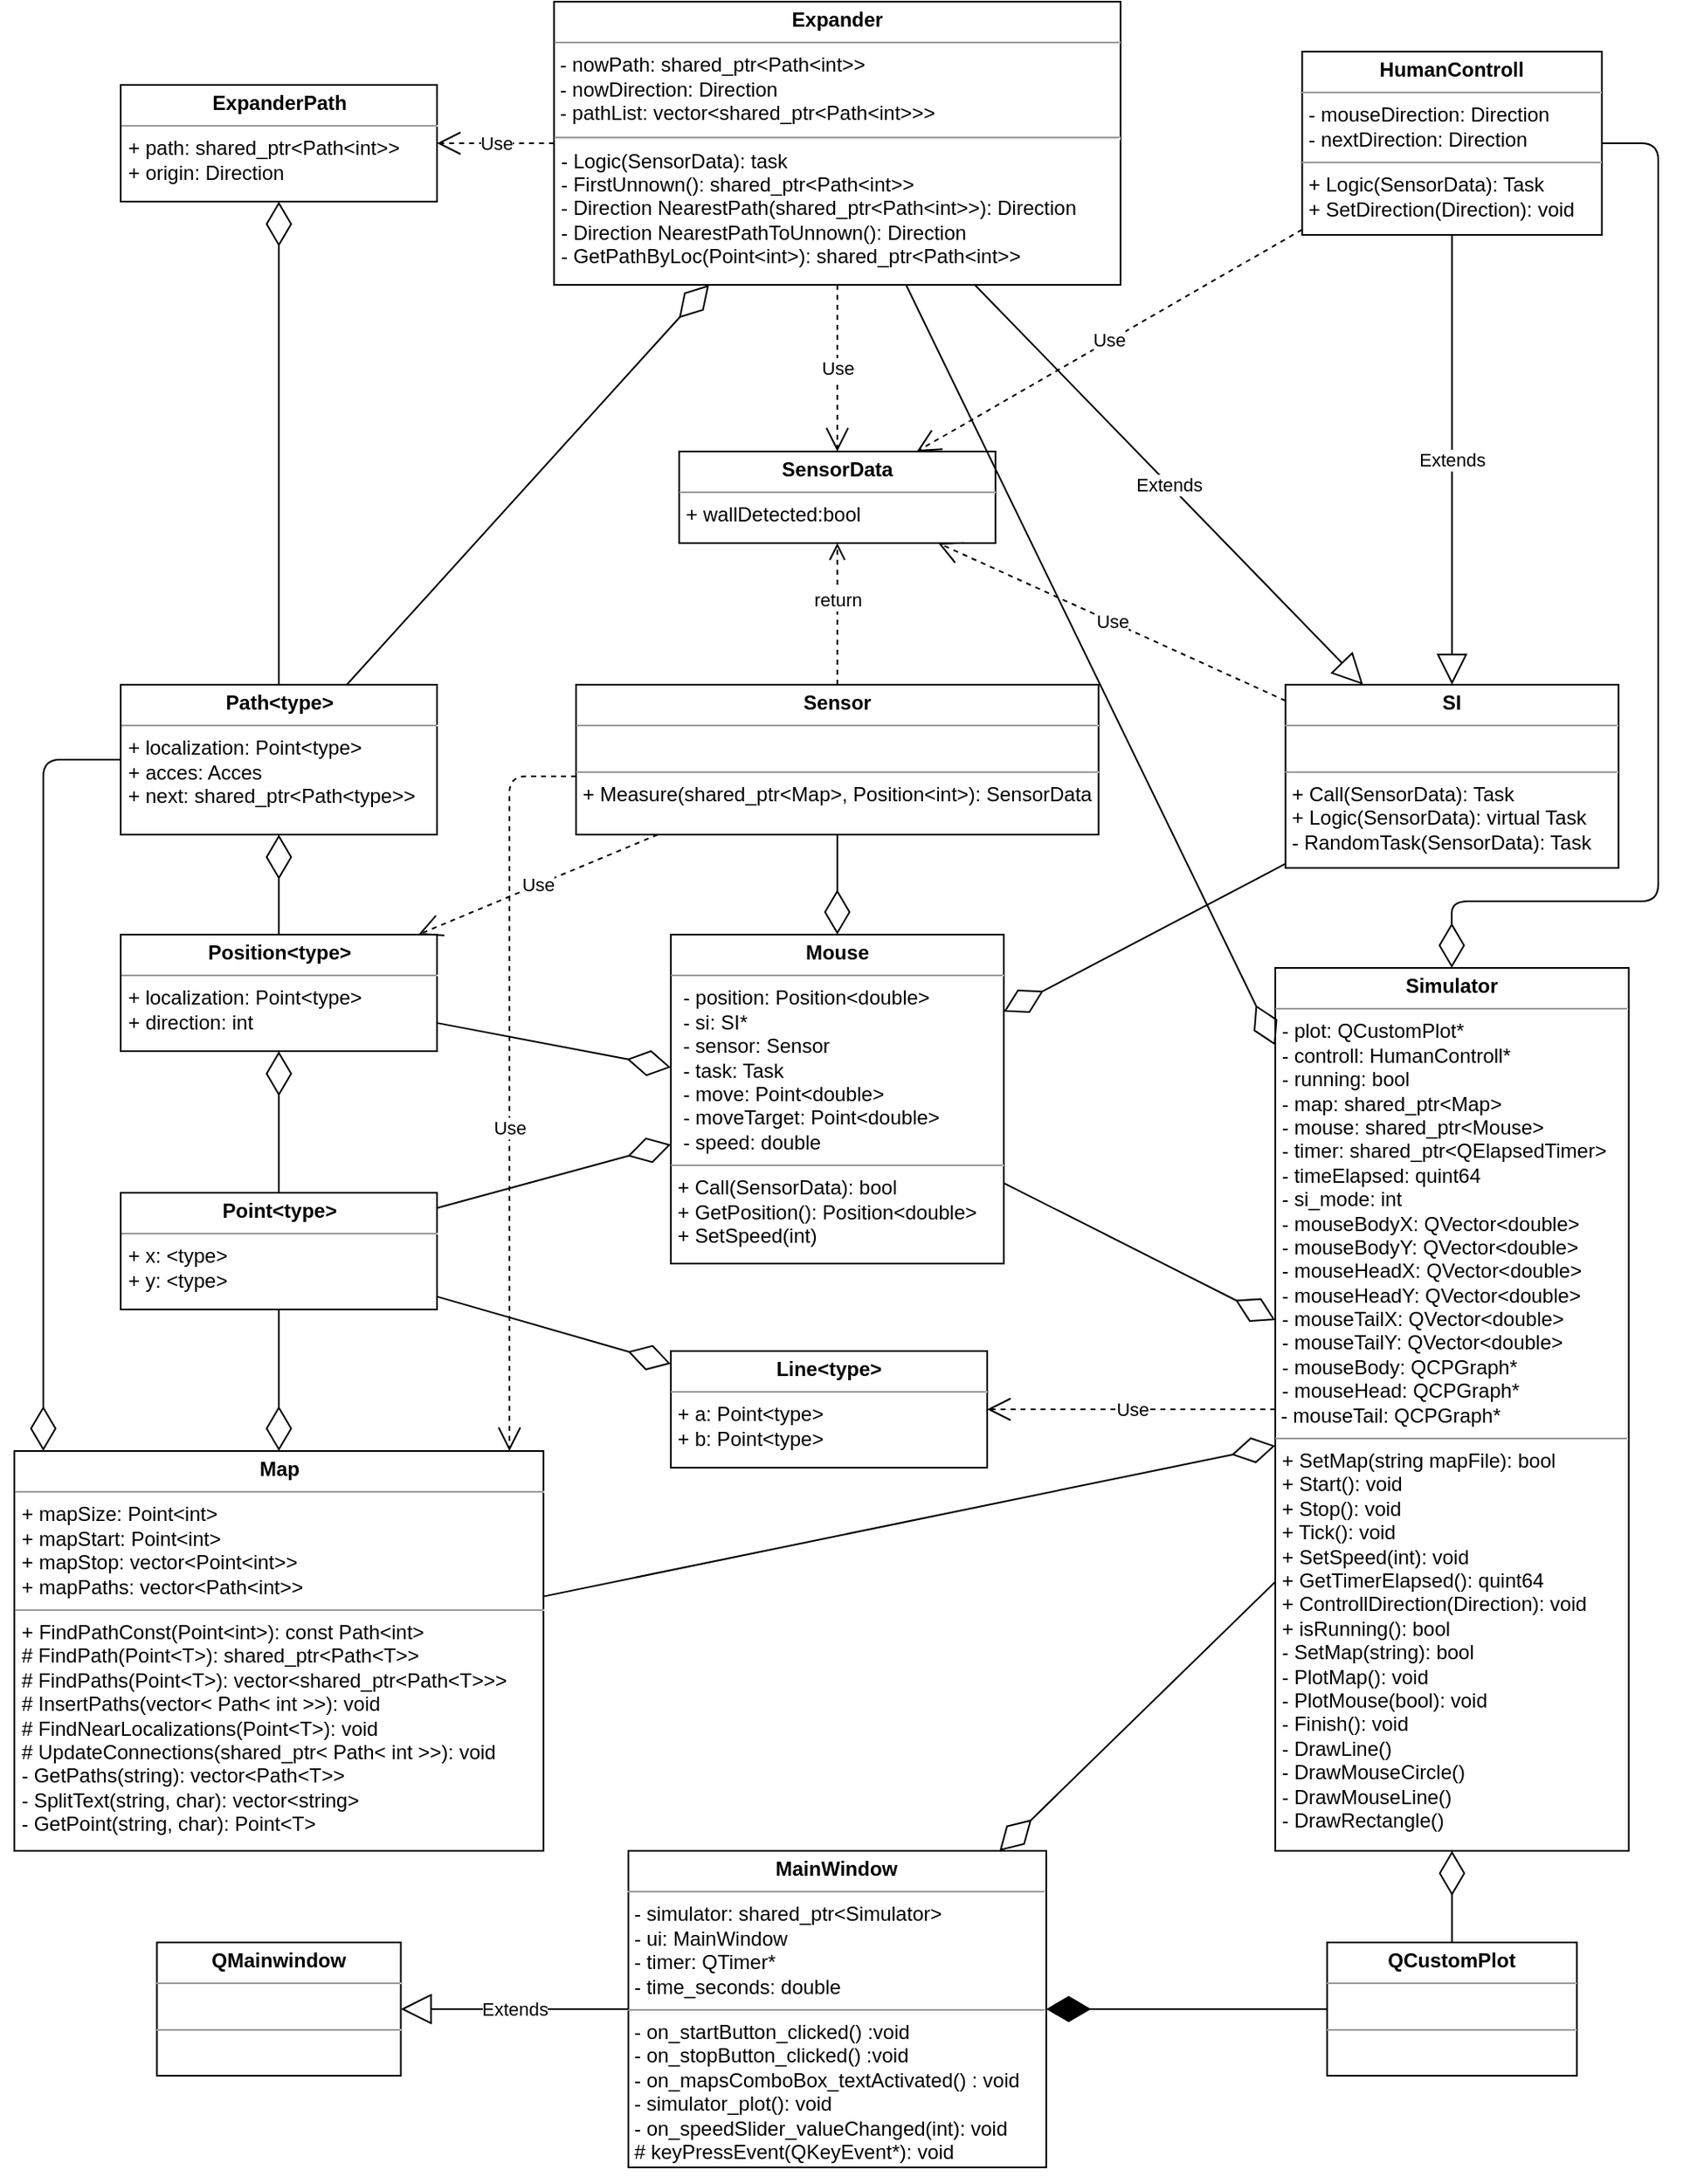 <mxfile version="14.5.10" type="device"><diagram id="RnYnVdCpXr30EFRk_aCp" name="Page"><mxGraphModel dx="1504" dy="1747" grid="1" gridSize="10" guides="1" tooltips="1" connect="1" arrows="1" fold="1" page="1" pageScale="1" pageWidth="827" pageHeight="1169" math="0" shadow="0"><root><mxCell id="pnKxTynUlMj8w3f2BHyn-0"/><mxCell id="pnKxTynUlMj8w3f2BHyn-1" parent="pnKxTynUlMj8w3f2BHyn-0"/><mxCell id="-wwvwjYcNf-pyGLyeCn8-0" value="&lt;p style=&quot;margin: 0px ; margin-top: 4px ; text-align: center&quot;&gt;&lt;b&gt;Map&lt;/b&gt;&lt;/p&gt;&lt;hr size=&quot;1&quot;&gt;&lt;p style=&quot;margin: 0px ; margin-left: 4px&quot;&gt;+ mapSize: Point&amp;lt;int&amp;gt;&lt;br&gt;+ mapStart: Point&amp;lt;int&amp;gt;&lt;/p&gt;&lt;p style=&quot;margin: 0px ; margin-left: 4px&quot;&gt;+ mapStop: vector&amp;lt;Point&amp;lt;int&amp;gt;&amp;gt;&lt;/p&gt;&lt;p style=&quot;margin: 0px ; margin-left: 4px&quot;&gt;+ mapPaths: vector&amp;lt;Path&amp;lt;int&amp;gt;&amp;gt;&lt;/p&gt;&lt;hr size=&quot;1&quot;&gt;&lt;p style=&quot;margin: 0px ; margin-left: 4px&quot;&gt;+ FindPathConst(Point&amp;lt;int&amp;gt;): const Path&amp;lt;int&amp;gt;&lt;br&gt;# FindPath(Point&amp;lt;T&amp;gt;): shared_ptr&amp;lt;Path&amp;lt;T&amp;gt;&amp;gt;&lt;/p&gt;&lt;p style=&quot;margin: 0px ; margin-left: 4px&quot;&gt;# FindPaths(Point&amp;lt;T&amp;gt;): vector&amp;lt;&lt;span&gt;shared_ptr&amp;lt;Path&amp;lt;T&amp;gt;&amp;gt;&amp;gt;&lt;/span&gt;&lt;/p&gt;&lt;p style=&quot;margin: 0px ; margin-left: 4px&quot;&gt;# InsertPaths(vector&amp;lt; Path&amp;lt; int &amp;gt;&amp;gt;): void&lt;/p&gt;&lt;p style=&quot;margin: 0px ; margin-left: 4px&quot;&gt;# FindNearLocalizations(Point&amp;lt;T&amp;gt;): void&lt;/p&gt;&lt;p style=&quot;margin: 0px ; margin-left: 4px&quot;&gt;# UpdateConnections(shared_ptr&amp;lt; Path&amp;lt; int &amp;gt;&amp;gt;): void&lt;/p&gt;&lt;p style=&quot;margin: 0px ; margin-left: 4px&quot;&gt;- GetPaths(string):&amp;nbsp;vector&amp;lt;Path&amp;lt;T&amp;gt;&amp;gt;&lt;/p&gt;&lt;p style=&quot;margin: 0px ; margin-left: 4px&quot;&gt;- SplitText(string, char): vector&amp;lt;string&amp;gt;&lt;/p&gt;&lt;p style=&quot;margin: 0px ; margin-left: 4px&quot;&gt;- GetPoint(string, char): Point&amp;lt;T&amp;gt;&lt;/p&gt;" style="verticalAlign=top;align=left;overflow=fill;fontSize=12;fontFamily=Helvetica;html=1;rounded=0;shadow=0;comic=0;labelBackgroundColor=none;strokeWidth=1" parent="pnKxTynUlMj8w3f2BHyn-1" vertex="1"><mxGeometry x="482.64" y="670" width="317.75" height="240" as="geometry"/></mxCell><mxCell id="g2T_jX2UAdRcUkIx6fuE-0" value="&lt;p style=&quot;margin: 0px ; margin-top: 4px ; text-align: center&quot;&gt;&lt;b&gt;Simulator&lt;/b&gt;&lt;/p&gt;&lt;hr size=&quot;1&quot;&gt;&lt;p style=&quot;margin: 0px ; margin-left: 4px&quot;&gt;- plot: QCustomPlot*&lt;/p&gt;&lt;p style=&quot;margin: 0px ; margin-left: 4px&quot;&gt;- controll: HumanControll*&lt;/p&gt;&lt;p style=&quot;margin: 0px ; margin-left: 4px&quot;&gt;- running: bool&lt;/p&gt;&lt;p style=&quot;margin: 0px ; margin-left: 4px&quot;&gt;&lt;span&gt;- map: shared_ptr&amp;lt;Map&amp;gt;&lt;/span&gt;&lt;br&gt;&lt;/p&gt;&lt;p style=&quot;margin: 0px ; margin-left: 4px&quot;&gt;- mouse: shared_ptr&amp;lt;Mouse&amp;gt;&lt;/p&gt;&lt;p style=&quot;margin: 0px ; margin-left: 4px&quot;&gt;- timer:&amp;nbsp;shared_ptr&amp;lt;QElapsedTimer&amp;gt;&lt;/p&gt;&lt;p style=&quot;margin: 0px ; margin-left: 4px&quot;&gt;- timeElapsed: quint64&lt;/p&gt;&lt;p style=&quot;margin: 0px ; margin-left: 4px&quot;&gt;&lt;span&gt;- si_mode: int&lt;/span&gt;&lt;br&gt;&lt;/p&gt;&lt;p style=&quot;margin: 0px ; margin-left: 4px&quot;&gt;- mouseBodyX:&amp;nbsp;QVector&amp;lt;double&amp;gt;&lt;/p&gt;&lt;p style=&quot;margin: 0px ; margin-left: 4px&quot;&gt;- mouseBodyY:&amp;nbsp;QVector&amp;lt;double&amp;gt;&lt;/p&gt;&lt;p style=&quot;margin: 0px ; margin-left: 4px&quot;&gt;- mouseHeadX:&amp;nbsp;QVector&amp;lt;double&amp;gt;&lt;/p&gt;&lt;p style=&quot;margin: 0px ; margin-left: 4px&quot;&gt;- mouseHeadY:&amp;nbsp;QVector&amp;lt;double&amp;gt;&lt;/p&gt;&lt;p style=&quot;margin: 0px ; margin-left: 4px&quot;&gt;- mouseTailX:&amp;nbsp;QVector&amp;lt;double&amp;gt;&lt;/p&gt;&lt;p style=&quot;margin: 0px ; margin-left: 4px&quot;&gt;- mouseTailY:&amp;nbsp;QVector&amp;lt;double&amp;gt;&lt;/p&gt;&lt;p style=&quot;margin: 0px ; margin-left: 4px&quot;&gt;- mouseBody: QCPGraph*&lt;/p&gt;&lt;p style=&quot;margin: 0px ; margin-left: 4px&quot;&gt;- mouseHead: QCPGraph*&lt;br&gt;&lt;/p&gt;&lt;div&gt;&amp;nbsp;- mouseTail: QCPGraph*&lt;/div&gt;&lt;hr size=&quot;1&quot;&gt;&lt;p style=&quot;margin: 0px ; margin-left: 4px&quot;&gt;+ SetMap(string mapFile): bool&lt;/p&gt;&lt;p style=&quot;margin: 0px ; margin-left: 4px&quot;&gt;+ Start(): void&lt;/p&gt;&lt;p style=&quot;margin: 0px ; margin-left: 4px&quot;&gt;&lt;span&gt;+ Stop(): void&lt;/span&gt;&lt;br&gt;&lt;/p&gt;&lt;p style=&quot;margin: 0px ; margin-left: 4px&quot;&gt;+ Tick(): void&lt;/p&gt;&lt;p style=&quot;margin: 0px ; margin-left: 4px&quot;&gt;+ SetSpeed(int): void&lt;/p&gt;&lt;p style=&quot;margin: 0px ; margin-left: 4px&quot;&gt;+ GetTimerElapsed(): quint64&lt;/p&gt;&lt;p style=&quot;margin: 0px ; margin-left: 4px&quot;&gt;+ ControllDirection(Direction): void&lt;/p&gt;&lt;p style=&quot;margin: 0px ; margin-left: 4px&quot;&gt;+ isRunning(): bool&lt;/p&gt;&lt;p style=&quot;margin: 0px ; margin-left: 4px&quot;&gt;- SetMap(string): bool&lt;/p&gt;&lt;p style=&quot;margin: 0px ; margin-left: 4px&quot;&gt;&lt;span&gt;- PlotMap(): void&lt;/span&gt;&lt;br&gt;&lt;/p&gt;&lt;p style=&quot;margin: 0px 0px 0px 4px&quot;&gt;- PlotMouse(bool): void&lt;/p&gt;&lt;p style=&quot;margin: 0px 0px 0px 4px&quot;&gt;- Finish(): void&lt;/p&gt;&lt;p style=&quot;margin: 0px 0px 0px 4px&quot;&gt;- DrawLine()&lt;/p&gt;&lt;p style=&quot;margin: 0px 0px 0px 4px&quot;&gt;- DrawMouseCircle()&lt;/p&gt;&lt;p style=&quot;margin: 0px 0px 0px 4px&quot;&gt;- DrawMouseLine()&lt;/p&gt;&lt;p style=&quot;margin: 0px 0px 0px 4px&quot;&gt;- DrawRectangle()&lt;/p&gt;" style="verticalAlign=top;align=left;overflow=fill;fontSize=12;fontFamily=Helvetica;html=1;rounded=0;shadow=0;comic=0;labelBackgroundColor=none;strokeWidth=1" parent="pnKxTynUlMj8w3f2BHyn-1" vertex="1"><mxGeometry x="1240" y="380" width="212.31" height="530" as="geometry"/></mxCell><mxCell id="qGQZrPL_voI-BnT-XN36-0" value="&lt;p style=&quot;margin: 0px ; margin-top: 4px ; text-align: center&quot;&gt;&lt;b&gt;MainWindow&lt;/b&gt;&lt;/p&gt;&lt;hr size=&quot;1&quot;&gt;&lt;p style=&quot;margin: 0px ; margin-left: 4px&quot;&gt;- simulator: shared_ptr&amp;lt;Simulator&amp;gt;&lt;br&gt;&lt;/p&gt;&lt;p style=&quot;margin: 0px ; margin-left: 4px&quot;&gt;- ui: MainWindow&lt;/p&gt;&lt;p style=&quot;margin: 0px ; margin-left: 4px&quot;&gt;- timer: QTimer*&lt;/p&gt;&lt;p style=&quot;margin: 0px ; margin-left: 4px&quot;&gt;- time_seconds: double&lt;/p&gt;&lt;hr size=&quot;1&quot;&gt;&lt;p style=&quot;margin: 0px ; margin-left: 4px&quot;&gt;&lt;span&gt;- on_startButton_clicked() :void&lt;/span&gt;&lt;br&gt;&lt;/p&gt;&lt;p style=&quot;margin: 0px 0px 0px 4px&quot;&gt;- on_stopButton_clicked() :void&lt;/p&gt;&lt;p style=&quot;margin: 0px 0px 0px 4px&quot;&gt;&lt;span&gt;-&amp;nbsp;on_mapsComboBox_textActivated() : void&lt;/span&gt;&lt;br&gt;&lt;/p&gt;&lt;p style=&quot;margin: 0px 0px 0px 4px&quot;&gt;&lt;span&gt;- simulator_plot(): void&lt;/span&gt;&lt;/p&gt;&lt;p style=&quot;margin: 0px 0px 0px 4px&quot;&gt;&lt;span&gt;- on_speedSlider_valueChanged(int): void&lt;/span&gt;&lt;/p&gt;&lt;p style=&quot;margin: 0px 0px 0px 4px&quot;&gt;&lt;span&gt;# keyPressEvent(QKeyEvent*): void&lt;/span&gt;&lt;/p&gt;&lt;p style=&quot;margin: 0px 0px 0px 4px&quot;&gt;&lt;span&gt;&lt;br&gt;&lt;/span&gt;&lt;/p&gt;" style="verticalAlign=top;align=left;overflow=fill;fontSize=12;fontFamily=Helvetica;html=1;rounded=0;shadow=0;comic=0;labelBackgroundColor=none;strokeWidth=1" parent="pnKxTynUlMj8w3f2BHyn-1" vertex="1"><mxGeometry x="851.42" y="910" width="251" height="190" as="geometry"/></mxCell><mxCell id="qGQZrPL_voI-BnT-XN36-1" value="&lt;p style=&quot;margin: 0px ; margin-top: 4px ; text-align: center&quot;&gt;&lt;b&gt;QMainwindow&lt;/b&gt;&lt;/p&gt;&lt;hr size=&quot;1&quot;&gt;&lt;p style=&quot;margin: 0px ; margin-left: 4px&quot;&gt;&lt;br&gt;&lt;/p&gt;&lt;hr size=&quot;1&quot;&gt;&lt;p style=&quot;margin: 0px ; margin-left: 4px&quot;&gt;&lt;br&gt;&lt;/p&gt;" style="verticalAlign=top;align=left;overflow=fill;fontSize=12;fontFamily=Helvetica;html=1;rounded=0;shadow=0;comic=0;labelBackgroundColor=none;strokeWidth=1" parent="pnKxTynUlMj8w3f2BHyn-1" vertex="1"><mxGeometry x="568.25" y="964.997" width="146.5" height="80" as="geometry"/></mxCell><mxCell id="qGQZrPL_voI-BnT-XN36-5" value="&lt;p style=&quot;margin: 0px ; margin-top: 4px ; text-align: center&quot;&gt;&lt;b&gt;Mouse&lt;/b&gt;&lt;/p&gt;&lt;hr size=&quot;1&quot;&gt;&lt;p style=&quot;margin: 0px ; margin-left: 4px&quot;&gt;&amp;nbsp;- position: Position&amp;lt;double&amp;gt;&lt;/p&gt;&lt;p style=&quot;margin: 0px ; margin-left: 4px&quot;&gt;&lt;span&gt;&amp;nbsp;- si: SI*&lt;/span&gt;&lt;br&gt;&lt;/p&gt;&lt;p style=&quot;margin: 0px ; margin-left: 4px&quot;&gt;&lt;span&gt;&amp;nbsp;- sensor: Sensor&lt;/span&gt;&lt;/p&gt;&lt;p style=&quot;margin: 0px ; margin-left: 4px&quot;&gt;&lt;span&gt;&amp;nbsp;- task: Task&lt;/span&gt;&lt;/p&gt;&lt;p style=&quot;margin: 0px ; margin-left: 4px&quot;&gt;&lt;span&gt;&amp;nbsp;- move: Point&amp;lt;double&amp;gt;&lt;/span&gt;&lt;/p&gt;&lt;p style=&quot;margin: 0px ; margin-left: 4px&quot;&gt;&lt;span&gt;&amp;nbsp;- moveTarget: Point&amp;lt;double&amp;gt;&lt;/span&gt;&lt;/p&gt;&lt;p style=&quot;margin: 0px ; margin-left: 4px&quot;&gt;&lt;span&gt;&amp;nbsp;- speed: double&lt;/span&gt;&lt;/p&gt;&lt;hr size=&quot;1&quot;&gt;&lt;p style=&quot;margin: 0px ; margin-left: 4px&quot;&gt;+ Call(SensorData): bool&lt;/p&gt;&lt;p style=&quot;margin: 0px ; margin-left: 4px&quot;&gt;+ GetPosition(): Position&amp;lt;double&amp;gt;&lt;/p&gt;&lt;p style=&quot;margin: 0px ; margin-left: 4px&quot;&gt;+ SetSpeed(int)&lt;/p&gt;" style="verticalAlign=top;align=left;overflow=fill;fontSize=12;fontFamily=Helvetica;html=1;rounded=0;shadow=0;comic=0;labelBackgroundColor=none;strokeWidth=1" parent="pnKxTynUlMj8w3f2BHyn-1" vertex="1"><mxGeometry x="876.92" y="360" width="200" height="197.5" as="geometry"/></mxCell><mxCell id="qGQZrPL_voI-BnT-XN36-7" value="&lt;p style=&quot;margin: 0px ; margin-top: 4px ; text-align: center&quot;&gt;&lt;b&gt;SI&lt;/b&gt;&lt;/p&gt;&lt;hr size=&quot;1&quot;&gt;&lt;p style=&quot;margin: 0px ; margin-left: 4px&quot;&gt;&lt;span&gt;&amp;nbsp;&lt;/span&gt;&lt;/p&gt;&lt;hr size=&quot;1&quot;&gt;&lt;p style=&quot;margin: 0px 0px 0px 4px&quot;&gt;+ Call(SensorData): Task&lt;/p&gt;&lt;p style=&quot;margin: 0px 0px 0px 4px&quot;&gt;+ Logic(SensorData): virtual Task&lt;/p&gt;&lt;p style=&quot;margin: 0px 0px 0px 4px&quot;&gt;- RandomTask(SensorData): Task&lt;/p&gt;" style="verticalAlign=top;align=left;overflow=fill;fontSize=12;fontFamily=Helvetica;html=1;rounded=0;shadow=0;comic=0;labelBackgroundColor=none;strokeWidth=1" parent="pnKxTynUlMj8w3f2BHyn-1" vertex="1"><mxGeometry x="1246.16" y="210" width="200" height="110" as="geometry"/></mxCell><mxCell id="qGQZrPL_voI-BnT-XN36-9" value="&lt;p style=&quot;margin: 0px ; margin-top: 4px ; text-align: center&quot;&gt;&lt;b&gt;Expander&lt;/b&gt;&lt;/p&gt;&lt;hr size=&quot;1&quot;&gt;&amp;nbsp;- nowPath:&amp;nbsp;shared_ptr&amp;lt;Path&amp;lt;int&amp;gt;&amp;gt;&lt;br&gt;&amp;nbsp;- nowDirection: Direction&lt;br&gt;&amp;nbsp;- pathList: vector&amp;lt;shared_ptr&amp;lt;Path&amp;lt;int&amp;gt;&amp;gt;&amp;gt;&lt;br&gt;&lt;hr&gt;&lt;p style=&quot;margin: 0px ; margin-left: 4px&quot;&gt;&lt;span&gt;- Logic(SensorData): task&lt;/span&gt;&lt;br&gt;&lt;/p&gt;&lt;p style=&quot;margin: 0px ; margin-left: 4px&quot;&gt;&lt;span&gt;-&amp;nbsp;&lt;/span&gt;&lt;span&gt;FirstUnnown(): shared_ptr&amp;lt;Path&amp;lt;int&amp;gt;&amp;gt;&lt;/span&gt;&lt;/p&gt;&lt;p style=&quot;margin: 0px ; margin-left: 4px&quot;&gt;- Direction NearestPath(shared_ptr&amp;lt;Path&amp;lt;int&amp;gt;&amp;gt;): Direction&lt;/p&gt;&lt;p style=&quot;margin: 0px ; margin-left: 4px&quot;&gt;- Direction NearestPathToUnnown(): Direction&lt;/p&gt;&lt;p style=&quot;margin: 0px ; margin-left: 4px&quot;&gt;- GetPathByLoc(Point&amp;lt;int&amp;gt;):&amp;nbsp;shared_ptr&amp;lt;Path&amp;lt;int&amp;gt;&amp;gt;&amp;nbsp;&lt;/p&gt;" style="verticalAlign=top;align=left;overflow=fill;fontSize=12;fontFamily=Helvetica;html=1;rounded=0;shadow=0;comic=0;labelBackgroundColor=none;strokeWidth=1" parent="pnKxTynUlMj8w3f2BHyn-1" vertex="1"><mxGeometry x="806.77" y="-200.004" width="340.31" height="170" as="geometry"/></mxCell><mxCell id="qGQZrPL_voI-BnT-XN36-13" value="&lt;p style=&quot;margin: 0px ; margin-top: 4px ; text-align: center&quot;&gt;&lt;b&gt;Sensor&lt;/b&gt;&lt;/p&gt;&lt;hr size=&quot;1&quot;&gt;&lt;p style=&quot;margin: 0px ; margin-left: 4px&quot;&gt;&lt;br&gt;&lt;/p&gt;&lt;hr size=&quot;1&quot;&gt;&lt;p style=&quot;margin: 0px ; margin-left: 4px&quot;&gt;+ Measure(shared_ptr&amp;lt;Map&amp;gt;, Position&amp;lt;int&amp;gt;): SensorData&lt;/p&gt;" style="verticalAlign=top;align=left;overflow=fill;fontSize=12;fontFamily=Helvetica;html=1;rounded=0;shadow=0;comic=0;labelBackgroundColor=none;strokeWidth=1" parent="pnKxTynUlMj8w3f2BHyn-1" vertex="1"><mxGeometry x="820" y="210" width="313.84" height="90" as="geometry"/></mxCell><mxCell id="aGBSirOOKFdSYnx-yC6S-1" value="&lt;p style=&quot;margin: 0px ; margin-top: 4px ; text-align: center&quot;&gt;&lt;b&gt;Point&amp;lt;type&amp;gt;&lt;/b&gt;&lt;/p&gt;&lt;hr size=&quot;1&quot;&gt;&lt;p style=&quot;margin: 0px ; margin-left: 4px&quot;&gt;+ x: &amp;lt;type&amp;gt;&lt;br&gt;&lt;/p&gt;&lt;p style=&quot;margin: 0px ; margin-left: 4px&quot;&gt;+ y: &amp;lt;type&amp;gt;&lt;/p&gt;&lt;p style=&quot;margin: 0px ; margin-left: 4px&quot;&gt;&lt;br&gt;&lt;/p&gt;" style="verticalAlign=top;align=left;overflow=fill;fontSize=12;fontFamily=Helvetica;html=1;rounded=0;shadow=0;comic=0;labelBackgroundColor=none;strokeWidth=1" parent="pnKxTynUlMj8w3f2BHyn-1" vertex="1"><mxGeometry x="546.51" y="515" width="190" height="70" as="geometry"/></mxCell><mxCell id="aGBSirOOKFdSYnx-yC6S-2" value="&lt;p style=&quot;margin: 0px ; margin-top: 4px ; text-align: center&quot;&gt;&lt;b&gt;Path&amp;lt;type&amp;gt;&lt;/b&gt;&lt;/p&gt;&lt;hr size=&quot;1&quot;&gt;&lt;p style=&quot;margin: 0px ; margin-left: 4px&quot;&gt;+ localization: Point&amp;lt;type&amp;gt;&lt;br&gt;&lt;/p&gt;&lt;p style=&quot;margin: 0px ; margin-left: 4px&quot;&gt;+ acces: Acces&lt;/p&gt;&lt;p style=&quot;margin: 0px ; margin-left: 4px&quot;&gt;+ next: shared_ptr&amp;lt;Path&amp;lt;type&amp;gt;&amp;gt;&lt;/p&gt;&lt;p style=&quot;margin: 0px ; margin-left: 4px&quot;&gt;&lt;br&gt;&lt;/p&gt;" style="verticalAlign=top;align=left;overflow=fill;fontSize=12;fontFamily=Helvetica;html=1;rounded=0;shadow=0;comic=0;labelBackgroundColor=none;strokeWidth=1" parent="pnKxTynUlMj8w3f2BHyn-1" vertex="1"><mxGeometry x="546.51" y="210" width="190" height="90" as="geometry"/></mxCell><mxCell id="aGBSirOOKFdSYnx-yC6S-4" value="&lt;p style=&quot;margin: 0px ; margin-top: 4px ; text-align: center&quot;&gt;&lt;b&gt;QCustomPlot&lt;/b&gt;&lt;/p&gt;&lt;hr size=&quot;1&quot;&gt;&lt;p style=&quot;margin: 0px ; margin-left: 4px&quot;&gt;&lt;br&gt;&lt;/p&gt;&lt;hr size=&quot;1&quot;&gt;&lt;p style=&quot;margin: 0px ; margin-left: 4px&quot;&gt;&lt;br&gt;&lt;/p&gt;" style="verticalAlign=top;align=left;overflow=fill;fontSize=12;fontFamily=Helvetica;html=1;rounded=0;shadow=0;comic=0;labelBackgroundColor=none;strokeWidth=1" parent="pnKxTynUlMj8w3f2BHyn-1" vertex="1"><mxGeometry x="1271.16" y="965" width="150" height="80" as="geometry"/></mxCell><mxCell id="2jC-9otyqcz4Th0MMXoX-0" value="&lt;p style=&quot;margin: 0px ; margin-top: 4px ; text-align: center&quot;&gt;&lt;b&gt;SensorData&lt;/b&gt;&lt;/p&gt;&lt;hr size=&quot;1&quot;&gt;&lt;p style=&quot;margin: 0px ; margin-left: 4px&quot;&gt;+ wallDetected:bool&lt;/p&gt;&lt;p style=&quot;margin: 0px ; margin-left: 4px&quot;&gt;&lt;br&gt;&lt;/p&gt;" style="verticalAlign=top;align=left;overflow=fill;fontSize=12;fontFamily=Helvetica;html=1;rounded=0;shadow=0;comic=0;labelBackgroundColor=none;strokeWidth=1" parent="pnKxTynUlMj8w3f2BHyn-1" vertex="1"><mxGeometry x="881.92" y="70" width="190" height="55" as="geometry"/></mxCell><mxCell id="2jC-9otyqcz4Th0MMXoX-1" style="edgeStyle=orthogonalEdgeStyle;rounded=0;orthogonalLoop=1;jettySize=auto;html=1;exitX=0.5;exitY=1;exitDx=0;exitDy=0;" parent="pnKxTynUlMj8w3f2BHyn-1" source="2jC-9otyqcz4Th0MMXoX-0" target="2jC-9otyqcz4Th0MMXoX-0" edge="1"><mxGeometry relative="1" as="geometry"/></mxCell><mxCell id="4N3k0cPuYQ4UDJ7cs8yQ-0" value="&lt;p style=&quot;margin: 0px ; margin-top: 4px ; text-align: center&quot;&gt;&lt;b&gt;Position&amp;lt;type&amp;gt;&lt;/b&gt;&lt;/p&gt;&lt;hr size=&quot;1&quot;&gt;&lt;p style=&quot;margin: 0px ; margin-left: 4px&quot;&gt;+ localization: Point&amp;lt;type&amp;gt;&lt;br&gt;&lt;/p&gt;&lt;p style=&quot;margin: 0px ; margin-left: 4px&quot;&gt;+ direction: int&lt;/p&gt;&lt;p style=&quot;margin: 0px ; margin-left: 4px&quot;&gt;&lt;br&gt;&lt;/p&gt;" style="verticalAlign=top;align=left;overflow=fill;fontSize=12;fontFamily=Helvetica;html=1;rounded=0;shadow=0;comic=0;labelBackgroundColor=none;strokeWidth=1" parent="pnKxTynUlMj8w3f2BHyn-1" vertex="1"><mxGeometry x="546.51" y="360" width="190" height="70" as="geometry"/></mxCell><mxCell id="4N3k0cPuYQ4UDJ7cs8yQ-3" style="edgeStyle=orthogonalEdgeStyle;rounded=0;orthogonalLoop=1;jettySize=auto;html=1;exitX=0.5;exitY=1;exitDx=0;exitDy=0;endArrow=diamondThin;endFill=1;" parent="pnKxTynUlMj8w3f2BHyn-1" source="qGQZrPL_voI-BnT-XN36-0" target="qGQZrPL_voI-BnT-XN36-0" edge="1"><mxGeometry relative="1" as="geometry"/></mxCell><mxCell id="B79Y4hHfpwvJmTspEU_E-0" value="&lt;p style=&quot;margin: 0px ; margin-top: 4px ; text-align: center&quot;&gt;&lt;b&gt;ExpanderPath&lt;/b&gt;&lt;/p&gt;&lt;hr size=&quot;1&quot;&gt;&lt;p style=&quot;margin: 0px ; margin-left: 4px&quot;&gt;+ path: shared_ptr&amp;lt;Path&amp;lt;int&amp;gt;&amp;gt;&lt;br&gt;&lt;/p&gt;&lt;p style=&quot;margin: 0px ; margin-left: 4px&quot;&gt;+ origin: Direction&lt;/p&gt;&lt;p style=&quot;margin: 0px ; margin-left: 4px&quot;&gt;&lt;br&gt;&lt;/p&gt;" style="verticalAlign=top;align=left;overflow=fill;fontSize=12;fontFamily=Helvetica;html=1;rounded=0;shadow=0;comic=0;labelBackgroundColor=none;strokeWidth=1" parent="pnKxTynUlMj8w3f2BHyn-1" vertex="1"><mxGeometry x="546.51" y="-150" width="190" height="70" as="geometry"/></mxCell><mxCell id="B79Y4hHfpwvJmTspEU_E-3" value="&lt;p style=&quot;margin: 0px ; margin-top: 4px ; text-align: center&quot;&gt;&lt;b&gt;HumanControll&lt;/b&gt;&lt;/p&gt;&lt;hr size=&quot;1&quot;&gt;&lt;p style=&quot;margin: 0px ; margin-left: 4px&quot;&gt;&lt;span&gt;- mouseDirection: Direction&lt;/span&gt;&lt;/p&gt;&lt;p style=&quot;margin: 0px ; margin-left: 4px&quot;&gt;&lt;span&gt;- nextDirection: Direction&lt;/span&gt;&lt;/p&gt;&lt;hr size=&quot;1&quot;&gt;&lt;p style=&quot;margin: 0px 0px 0px 4px&quot;&gt;&lt;span&gt;+ Logic(SensorData): Task&lt;/span&gt;&lt;br&gt;&lt;/p&gt;&lt;p style=&quot;margin: 0px 0px 0px 4px&quot;&gt;+ SetDirection(Direction): void&lt;/p&gt;&lt;p style=&quot;margin: 0px 0px 0px 4px&quot;&gt;&lt;br&gt;&lt;/p&gt;" style="verticalAlign=top;align=left;overflow=fill;fontSize=12;fontFamily=Helvetica;html=1;rounded=0;shadow=0;comic=0;labelBackgroundColor=none;strokeWidth=1" parent="pnKxTynUlMj8w3f2BHyn-1" vertex="1"><mxGeometry x="1256.16" y="-170" width="180" height="110" as="geometry"/></mxCell><mxCell id="B79Y4hHfpwvJmTspEU_E-7" value="" style="endArrow=diamondThin;endFill=0;endSize=24;html=1;exitX=0.5;exitY=0;exitDx=0;exitDy=0;" parent="pnKxTynUlMj8w3f2BHyn-1" source="aGBSirOOKFdSYnx-yC6S-4" target="g2T_jX2UAdRcUkIx6fuE-0" edge="1"><mxGeometry width="160" relative="1" as="geometry"><mxPoint x="610" y="745" as="sourcePoint"/><mxPoint x="1346.155" y="893.75" as="targetPoint"/></mxGeometry></mxCell><mxCell id="B79Y4hHfpwvJmTspEU_E-8" value="" style="endArrow=diamondThin;endFill=0;endSize=24;html=1;edgeStyle=orthogonalEdgeStyle;" parent="pnKxTynUlMj8w3f2BHyn-1" source="B79Y4hHfpwvJmTspEU_E-3" target="g2T_jX2UAdRcUkIx6fuE-0" edge="1"><mxGeometry width="160" relative="1" as="geometry"><mxPoint x="1080" y="440" as="sourcePoint"/><mxPoint x="890" y="700" as="targetPoint"/><Array as="points"><mxPoint x="1470" y="-115"/><mxPoint x="1470" y="340"/><mxPoint x="1346" y="340"/></Array></mxGeometry></mxCell><mxCell id="B79Y4hHfpwvJmTspEU_E-12" value="" style="endArrow=diamondThin;endFill=0;endSize=24;html=1;" parent="pnKxTynUlMj8w3f2BHyn-1" source="qGQZrPL_voI-BnT-XN36-9" target="g2T_jX2UAdRcUkIx6fuE-0" edge="1"><mxGeometry width="160" relative="1" as="geometry"><mxPoint x="1490" y="140" as="sourcePoint"/><mxPoint x="1381.959" y="421.25" as="targetPoint"/></mxGeometry></mxCell><mxCell id="B79Y4hHfpwvJmTspEU_E-13" value="Extends" style="endArrow=block;endSize=16;endFill=0;html=1;" parent="pnKxTynUlMj8w3f2BHyn-1" source="qGQZrPL_voI-BnT-XN36-9" target="qGQZrPL_voI-BnT-XN36-7" edge="1"><mxGeometry width="160" relative="1" as="geometry"><mxPoint x="990" y="240" as="sourcePoint"/><mxPoint x="1220" y="60" as="targetPoint"/></mxGeometry></mxCell><mxCell id="B79Y4hHfpwvJmTspEU_E-14" value="Extends" style="endArrow=block;endSize=16;endFill=0;html=1;" parent="pnKxTynUlMj8w3f2BHyn-1" source="B79Y4hHfpwvJmTspEU_E-3" target="qGQZrPL_voI-BnT-XN36-7" edge="1"><mxGeometry width="160" relative="1" as="geometry"><mxPoint x="1384" y="80" as="sourcePoint"/><mxPoint x="1479.5" y="320" as="targetPoint"/></mxGeometry></mxCell><mxCell id="B79Y4hHfpwvJmTspEU_E-19" value="" style="endArrow=diamondThin;endFill=0;endSize=24;html=1;" parent="pnKxTynUlMj8w3f2BHyn-1" source="qGQZrPL_voI-BnT-XN36-7" target="qGQZrPL_voI-BnT-XN36-5" edge="1"><mxGeometry width="160" relative="1" as="geometry"><mxPoint x="951" y="340" as="sourcePoint"/><mxPoint x="1111" y="340" as="targetPoint"/></mxGeometry></mxCell><mxCell id="B79Y4hHfpwvJmTspEU_E-20" value="" style="endArrow=diamondThin;endFill=0;endSize=24;html=1;" parent="pnKxTynUlMj8w3f2BHyn-1" source="qGQZrPL_voI-BnT-XN36-13" target="qGQZrPL_voI-BnT-XN36-5" edge="1"><mxGeometry width="160" relative="1" as="geometry"><mxPoint x="900" y="350" as="sourcePoint"/><mxPoint x="880" y="470" as="targetPoint"/></mxGeometry></mxCell><mxCell id="B79Y4hHfpwvJmTspEU_E-21" value="" style="endArrow=diamondThin;endFill=0;endSize=24;html=1;" parent="pnKxTynUlMj8w3f2BHyn-1" source="aGBSirOOKFdSYnx-yC6S-1" target="qGQZrPL_voI-BnT-XN36-5" edge="1"><mxGeometry width="160" relative="1" as="geometry"><mxPoint x="600" y="670" as="sourcePoint"/><mxPoint x="750" y="580" as="targetPoint"/></mxGeometry></mxCell><mxCell id="B79Y4hHfpwvJmTspEU_E-22" value="" style="endArrow=diamondThin;endFill=0;endSize=24;html=1;" parent="pnKxTynUlMj8w3f2BHyn-1" source="4N3k0cPuYQ4UDJ7cs8yQ-0" target="qGQZrPL_voI-BnT-XN36-5" edge="1"><mxGeometry width="160" relative="1" as="geometry"><mxPoint x="650" y="480" as="sourcePoint"/><mxPoint x="810" y="480" as="targetPoint"/></mxGeometry></mxCell><mxCell id="ROXfPzjzSdRxTrTlEImi-0" value="" style="endArrow=diamondThin;endFill=0;endSize=24;html=1;" edge="1" parent="pnKxTynUlMj8w3f2BHyn-1" source="aGBSirOOKFdSYnx-yC6S-1" target="-wwvwjYcNf-pyGLyeCn8-0"><mxGeometry width="160" relative="1" as="geometry"><mxPoint x="610" y="710" as="sourcePoint"/><mxPoint x="770" y="710" as="targetPoint"/></mxGeometry></mxCell><mxCell id="ROXfPzjzSdRxTrTlEImi-1" value="" style="endArrow=diamondThin;endFill=0;endSize=24;html=1;" edge="1" parent="pnKxTynUlMj8w3f2BHyn-1" source="4N3k0cPuYQ4UDJ7cs8yQ-0" target="aGBSirOOKFdSYnx-yC6S-2"><mxGeometry width="160" relative="1" as="geometry"><mxPoint x="570" y="310" as="sourcePoint"/><mxPoint x="730" y="310" as="targetPoint"/></mxGeometry></mxCell><mxCell id="ROXfPzjzSdRxTrTlEImi-2" value="" style="endArrow=diamondThin;endFill=0;endSize=24;html=1;" edge="1" parent="pnKxTynUlMj8w3f2BHyn-1" source="aGBSirOOKFdSYnx-yC6S-1" target="4N3k0cPuYQ4UDJ7cs8yQ-0"><mxGeometry width="160" relative="1" as="geometry"><mxPoint x="414" y="490" as="sourcePoint"/><mxPoint x="574" y="490" as="targetPoint"/></mxGeometry></mxCell><mxCell id="ROXfPzjzSdRxTrTlEImi-3" value="" style="endArrow=diamondThin;endFill=0;endSize=24;html=1;edgeStyle=elbowEdgeStyle;" edge="1" parent="pnKxTynUlMj8w3f2BHyn-1" source="aGBSirOOKFdSYnx-yC6S-2" target="-wwvwjYcNf-pyGLyeCn8-0"><mxGeometry width="160" relative="1" as="geometry"><mxPoint x="440" y="630" as="sourcePoint"/><mxPoint x="600" y="630" as="targetPoint"/><Array as="points"><mxPoint x="500" y="490"/></Array></mxGeometry></mxCell><mxCell id="ROXfPzjzSdRxTrTlEImi-4" value="Use" style="endArrow=open;endSize=12;dashed=1;html=1;" edge="1" parent="pnKxTynUlMj8w3f2BHyn-1" source="g2T_jX2UAdRcUkIx6fuE-0" target="B79Y4hHfpwvJmTspEU_E-2"><mxGeometry width="160" relative="1" as="geometry"><mxPoint x="960" y="630" as="sourcePoint"/><mxPoint x="1120" y="630" as="targetPoint"/></mxGeometry></mxCell><mxCell id="ROXfPzjzSdRxTrTlEImi-6" value="" style="endArrow=diamondThin;endFill=1;endSize=24;html=1;" edge="1" parent="pnKxTynUlMj8w3f2BHyn-1" source="aGBSirOOKFdSYnx-yC6S-4" target="qGQZrPL_voI-BnT-XN36-0"><mxGeometry width="160" relative="1" as="geometry"><mxPoint x="1000" y="1075" as="sourcePoint"/><mxPoint x="1160" y="1075" as="targetPoint"/></mxGeometry></mxCell><mxCell id="ROXfPzjzSdRxTrTlEImi-7" value="" style="endArrow=diamondThin;endFill=0;endSize=24;html=1;" edge="1" parent="pnKxTynUlMj8w3f2BHyn-1" source="g2T_jX2UAdRcUkIx6fuE-0" target="qGQZrPL_voI-BnT-XN36-0"><mxGeometry width="160" relative="1" as="geometry"><mxPoint x="1020" y="780" as="sourcePoint"/><mxPoint x="1180" y="780" as="targetPoint"/></mxGeometry></mxCell><mxCell id="ROXfPzjzSdRxTrTlEImi-9" value="Extends" style="endArrow=block;endSize=16;endFill=0;html=1;" edge="1" parent="pnKxTynUlMj8w3f2BHyn-1" source="qGQZrPL_voI-BnT-XN36-0" target="qGQZrPL_voI-BnT-XN36-1"><mxGeometry width="160" relative="1" as="geometry"><mxPoint x="820" y="1075" as="sourcePoint"/><mxPoint x="980" y="1075" as="targetPoint"/></mxGeometry></mxCell><mxCell id="ROXfPzjzSdRxTrTlEImi-11" value="" style="endArrow=diamondThin;endFill=0;endSize=24;html=1;" edge="1" parent="pnKxTynUlMj8w3f2BHyn-1" source="qGQZrPL_voI-BnT-XN36-5" target="g2T_jX2UAdRcUkIx6fuE-0"><mxGeometry width="160" relative="1" as="geometry"><mxPoint x="1000" y="640" as="sourcePoint"/><mxPoint x="1160" y="640" as="targetPoint"/><Array as="points"/></mxGeometry></mxCell><mxCell id="ROXfPzjzSdRxTrTlEImi-12" value="" style="endArrow=diamondThin;endFill=0;endSize=24;html=1;startArrow=none;" edge="1" parent="pnKxTynUlMj8w3f2BHyn-1" source="-wwvwjYcNf-pyGLyeCn8-0" target="g2T_jX2UAdRcUkIx6fuE-0"><mxGeometry width="160" relative="1" as="geometry"><mxPoint x="870" y="780" as="sourcePoint"/><mxPoint x="1030" y="780" as="targetPoint"/><Array as="points"/></mxGeometry></mxCell><mxCell id="B79Y4hHfpwvJmTspEU_E-2" value="&lt;p style=&quot;margin: 0px ; margin-top: 4px ; text-align: center&quot;&gt;&lt;b&gt;Line&amp;lt;type&amp;gt;&lt;/b&gt;&lt;/p&gt;&lt;hr size=&quot;1&quot;&gt;&lt;p style=&quot;margin: 0px ; margin-left: 4px&quot;&gt;+ a: Point&amp;lt;type&amp;gt;&lt;br&gt;&lt;/p&gt;&lt;p style=&quot;margin: 0px ; margin-left: 4px&quot;&gt;+ b: Point&amp;lt;type&amp;gt;&lt;/p&gt;&lt;p style=&quot;margin: 0px ; margin-left: 4px&quot;&gt;&lt;br&gt;&lt;/p&gt;" style="verticalAlign=top;align=left;overflow=fill;fontSize=12;fontFamily=Helvetica;html=1;rounded=0;shadow=0;comic=0;labelBackgroundColor=none;strokeWidth=1" parent="pnKxTynUlMj8w3f2BHyn-1" vertex="1"><mxGeometry x="876.92" y="610" width="190" height="70" as="geometry"/></mxCell><mxCell id="ROXfPzjzSdRxTrTlEImi-14" value="" style="endArrow=diamondThin;endFill=0;endSize=24;html=1;" edge="1" parent="pnKxTynUlMj8w3f2BHyn-1" source="aGBSirOOKFdSYnx-yC6S-1" target="B79Y4hHfpwvJmTspEU_E-2"><mxGeometry width="160" relative="1" as="geometry"><mxPoint x="740" y="600" as="sourcePoint"/><mxPoint x="900" y="600" as="targetPoint"/></mxGeometry></mxCell><mxCell id="ROXfPzjzSdRxTrTlEImi-17" value="Use" style="endArrow=open;endSize=12;dashed=1;html=1;" edge="1" parent="pnKxTynUlMj8w3f2BHyn-1" source="B79Y4hHfpwvJmTspEU_E-3" target="2jC-9otyqcz4Th0MMXoX-0"><mxGeometry width="160" relative="1" as="geometry"><mxPoint x="1280" y="80" as="sourcePoint"/><mxPoint x="1480" y="-120" as="targetPoint"/></mxGeometry></mxCell><mxCell id="ROXfPzjzSdRxTrTlEImi-18" value="Use" style="endArrow=open;endSize=12;dashed=1;html=1;" edge="1" parent="pnKxTynUlMj8w3f2BHyn-1" source="qGQZrPL_voI-BnT-XN36-7" target="2jC-9otyqcz4Th0MMXoX-0"><mxGeometry width="160" relative="1" as="geometry"><mxPoint x="1170" y="118" as="sourcePoint"/><mxPoint x="1440" y="110" as="targetPoint"/></mxGeometry></mxCell><mxCell id="ROXfPzjzSdRxTrTlEImi-22" value="Use" style="endArrow=open;endSize=12;dashed=1;html=1;entryX=1;entryY=0.5;entryDx=0;entryDy=0;" edge="1" parent="pnKxTynUlMj8w3f2BHyn-1" source="qGQZrPL_voI-BnT-XN36-9" target="B79Y4hHfpwvJmTspEU_E-0"><mxGeometry width="160" relative="1" as="geometry"><mxPoint x="780" y="-170" as="sourcePoint"/><mxPoint x="860" y="50" as="targetPoint"/></mxGeometry></mxCell><mxCell id="ROXfPzjzSdRxTrTlEImi-23" value="" style="endArrow=diamondThin;endFill=0;endSize=24;html=1;" edge="1" parent="pnKxTynUlMj8w3f2BHyn-1" source="aGBSirOOKFdSYnx-yC6S-2" target="qGQZrPL_voI-BnT-XN36-9"><mxGeometry width="160" relative="1" as="geometry"><mxPoint x="650" y="80" as="sourcePoint"/><mxPoint x="750" y="-10" as="targetPoint"/></mxGeometry></mxCell><mxCell id="ROXfPzjzSdRxTrTlEImi-24" value="" style="endArrow=diamondThin;endFill=0;endSize=24;html=1;" edge="1" parent="pnKxTynUlMj8w3f2BHyn-1" source="aGBSirOOKFdSYnx-yC6S-2" target="B79Y4hHfpwvJmTspEU_E-0"><mxGeometry width="160" relative="1" as="geometry"><mxPoint x="560" y="40" as="sourcePoint"/><mxPoint x="720" y="40" as="targetPoint"/></mxGeometry></mxCell><mxCell id="ROXfPzjzSdRxTrTlEImi-25" value="Use" style="endArrow=open;endSize=12;dashed=1;html=1;edgeStyle=orthogonalEdgeStyle;" edge="1" parent="pnKxTynUlMj8w3f2BHyn-1" source="qGQZrPL_voI-BnT-XN36-13" target="-wwvwjYcNf-pyGLyeCn8-0"><mxGeometry x="0.129" width="160" relative="1" as="geometry"><mxPoint x="500" y="510" as="sourcePoint"/><mxPoint x="800" y="490" as="targetPoint"/><Array as="points"><mxPoint x="780" y="265"/></Array><mxPoint as="offset"/></mxGeometry></mxCell><mxCell id="ROXfPzjzSdRxTrTlEImi-26" value="Use" style="endArrow=open;endSize=12;dashed=1;html=1;" edge="1" parent="pnKxTynUlMj8w3f2BHyn-1" source="qGQZrPL_voI-BnT-XN36-13" target="4N3k0cPuYQ4UDJ7cs8yQ-0"><mxGeometry width="160" relative="1" as="geometry"><mxPoint x="730" y="370" as="sourcePoint"/><mxPoint x="850" y="360" as="targetPoint"/></mxGeometry></mxCell><mxCell id="ROXfPzjzSdRxTrTlEImi-27" value="return" style="html=1;verticalAlign=bottom;endArrow=open;dashed=1;endSize=8;" edge="1" parent="pnKxTynUlMj8w3f2BHyn-1" source="qGQZrPL_voI-BnT-XN36-13" target="2jC-9otyqcz4Th0MMXoX-0"><mxGeometry relative="1" as="geometry"><mxPoint x="920" y="190" as="sourcePoint"/><mxPoint x="840" y="190" as="targetPoint"/></mxGeometry></mxCell><mxCell id="ROXfPzjzSdRxTrTlEImi-28" value="Use" style="endArrow=open;endSize=12;dashed=1;html=1;" edge="1" parent="pnKxTynUlMj8w3f2BHyn-1" source="qGQZrPL_voI-BnT-XN36-9" target="2jC-9otyqcz4Th0MMXoX-0"><mxGeometry width="160" relative="1" as="geometry"><mxPoint x="700" y="30" as="sourcePoint"/><mxPoint x="860" y="30" as="targetPoint"/></mxGeometry></mxCell></root></mxGraphModel></diagram></mxfile>